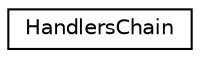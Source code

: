 digraph "Graphical Class Hierarchy"
{
  edge [fontname="Helvetica",fontsize="10",labelfontname="Helvetica",labelfontsize="10"];
  node [fontname="Helvetica",fontsize="10",shape=record];
  rankdir="LR";
  Node1 [label="HandlersChain",height=0.2,width=0.4,color="black", fillcolor="white", style="filled",URL="$classHandlersChain.html"];
}
